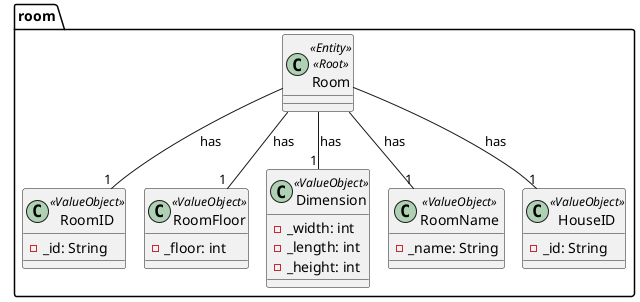 @startuml
!pragma layout smetana

package room {
  class Room<<Entity>><<Root>>{
  }
    class RoomID<<ValueObject>>{
      -_id: String
        }
    class RoomFloor<<ValueObject>>{
      -_floor: int
        }
    class Dimension<<ValueObject>>{
    -_width: int
    -_length: int
    -_height: int
    }
    class RoomName<<ValueObject>>{
      -_name: String
        }
    class HouseID<<ValueObject>>{
      -_id: String
        }
  }

Room  -- "1" Dimension: has
Room  -- "1" RoomFloor: has
Room  -- "1" RoomID: has
Room  -- "1" RoomName: has
Room  -- "1" HouseID: has

@enduml